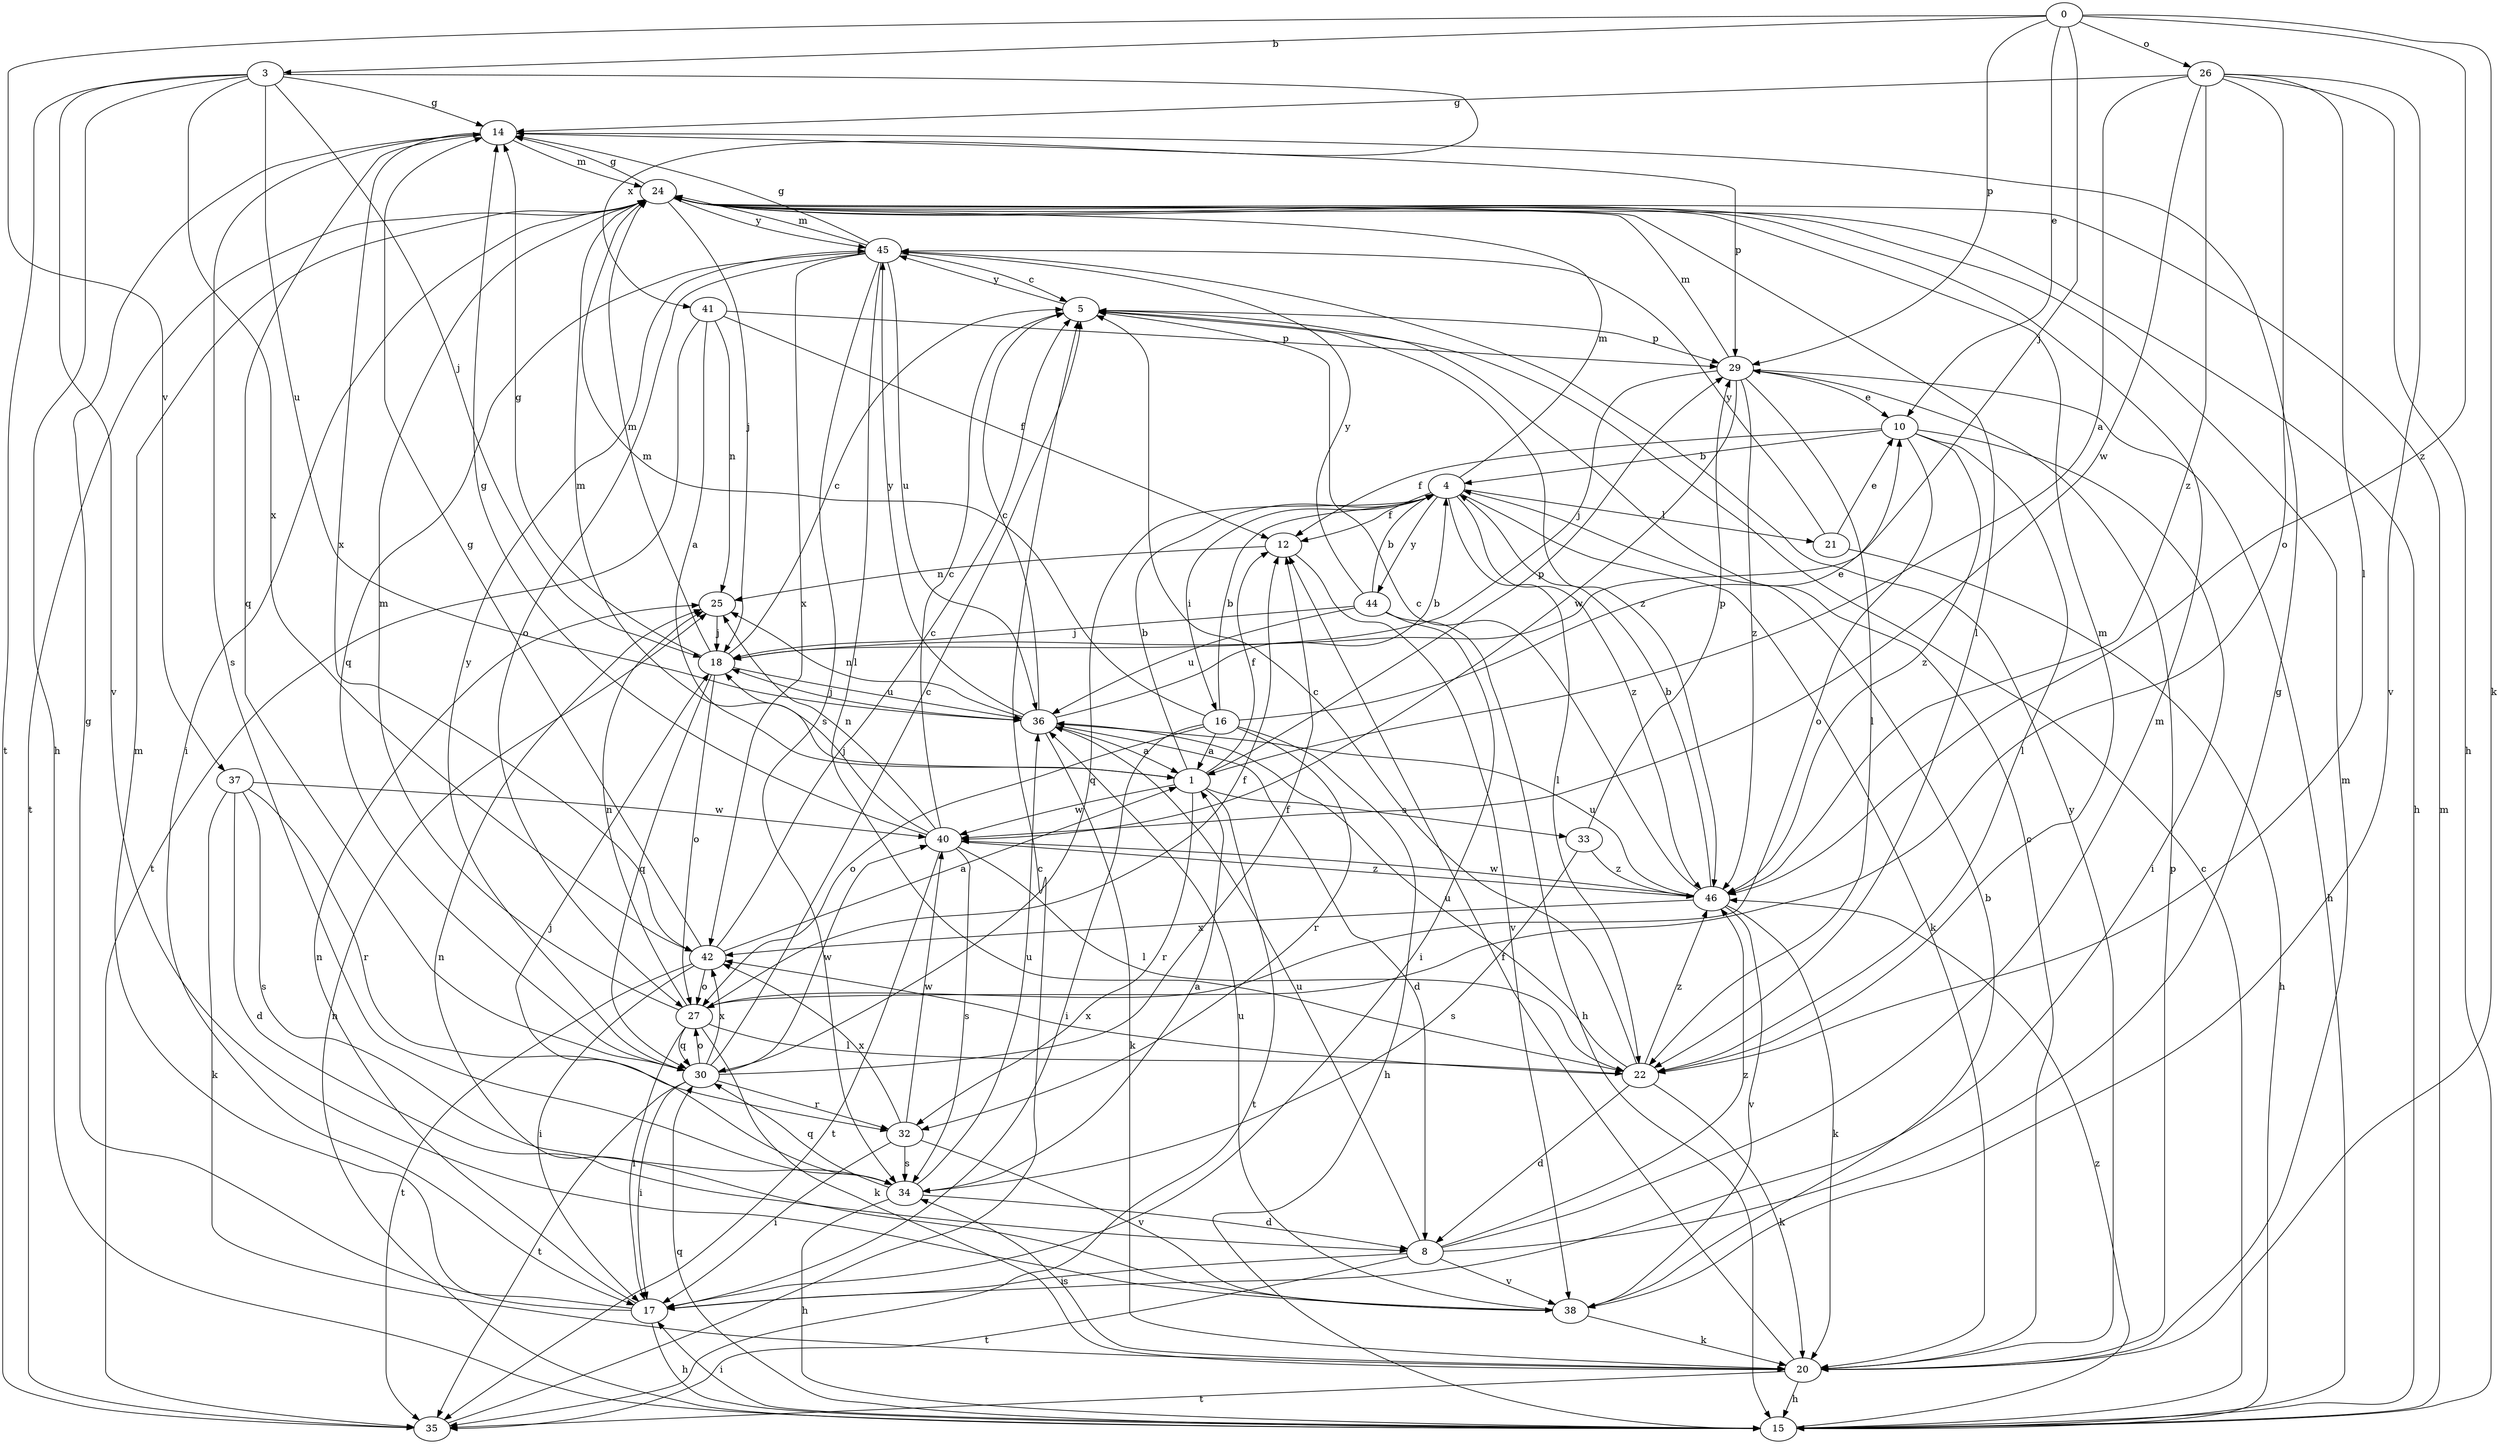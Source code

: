 strict digraph  {
0;
1;
3;
4;
5;
8;
10;
12;
14;
15;
16;
17;
18;
20;
21;
22;
24;
25;
26;
27;
29;
30;
32;
33;
34;
35;
36;
37;
38;
40;
41;
42;
44;
45;
46;
0 -> 3  [label=b];
0 -> 10  [label=e];
0 -> 18  [label=j];
0 -> 20  [label=k];
0 -> 26  [label=o];
0 -> 29  [label=p];
0 -> 37  [label=v];
0 -> 46  [label=z];
1 -> 4  [label=b];
1 -> 12  [label=f];
1 -> 24  [label=m];
1 -> 29  [label=p];
1 -> 32  [label=r];
1 -> 33  [label=s];
1 -> 35  [label=t];
1 -> 40  [label=w];
3 -> 14  [label=g];
3 -> 15  [label=h];
3 -> 18  [label=j];
3 -> 35  [label=t];
3 -> 36  [label=u];
3 -> 38  [label=v];
3 -> 41  [label=x];
3 -> 42  [label=x];
4 -> 12  [label=f];
4 -> 16  [label=i];
4 -> 20  [label=k];
4 -> 21  [label=l];
4 -> 22  [label=l];
4 -> 24  [label=m];
4 -> 30  [label=q];
4 -> 44  [label=y];
4 -> 46  [label=z];
5 -> 29  [label=p];
5 -> 45  [label=y];
5 -> 46  [label=z];
8 -> 14  [label=g];
8 -> 17  [label=i];
8 -> 24  [label=m];
8 -> 35  [label=t];
8 -> 36  [label=u];
8 -> 38  [label=v];
8 -> 46  [label=z];
10 -> 4  [label=b];
10 -> 12  [label=f];
10 -> 17  [label=i];
10 -> 22  [label=l];
10 -> 27  [label=o];
10 -> 46  [label=z];
12 -> 25  [label=n];
12 -> 38  [label=v];
14 -> 24  [label=m];
14 -> 29  [label=p];
14 -> 30  [label=q];
14 -> 34  [label=s];
14 -> 42  [label=x];
15 -> 5  [label=c];
15 -> 17  [label=i];
15 -> 24  [label=m];
15 -> 25  [label=n];
15 -> 30  [label=q];
15 -> 46  [label=z];
16 -> 1  [label=a];
16 -> 4  [label=b];
16 -> 10  [label=e];
16 -> 15  [label=h];
16 -> 17  [label=i];
16 -> 24  [label=m];
16 -> 27  [label=o];
16 -> 32  [label=r];
17 -> 14  [label=g];
17 -> 15  [label=h];
17 -> 24  [label=m];
17 -> 25  [label=n];
18 -> 5  [label=c];
18 -> 14  [label=g];
18 -> 24  [label=m];
18 -> 27  [label=o];
18 -> 30  [label=q];
18 -> 36  [label=u];
20 -> 5  [label=c];
20 -> 12  [label=f];
20 -> 15  [label=h];
20 -> 24  [label=m];
20 -> 29  [label=p];
20 -> 34  [label=s];
20 -> 35  [label=t];
20 -> 45  [label=y];
21 -> 10  [label=e];
21 -> 15  [label=h];
21 -> 45  [label=y];
22 -> 5  [label=c];
22 -> 8  [label=d];
22 -> 20  [label=k];
22 -> 24  [label=m];
22 -> 36  [label=u];
22 -> 42  [label=x];
22 -> 46  [label=z];
24 -> 14  [label=g];
24 -> 15  [label=h];
24 -> 17  [label=i];
24 -> 18  [label=j];
24 -> 22  [label=l];
24 -> 35  [label=t];
24 -> 45  [label=y];
25 -> 18  [label=j];
26 -> 1  [label=a];
26 -> 14  [label=g];
26 -> 15  [label=h];
26 -> 22  [label=l];
26 -> 27  [label=o];
26 -> 38  [label=v];
26 -> 40  [label=w];
26 -> 46  [label=z];
27 -> 12  [label=f];
27 -> 17  [label=i];
27 -> 20  [label=k];
27 -> 22  [label=l];
27 -> 24  [label=m];
27 -> 25  [label=n];
27 -> 30  [label=q];
29 -> 10  [label=e];
29 -> 15  [label=h];
29 -> 18  [label=j];
29 -> 22  [label=l];
29 -> 24  [label=m];
29 -> 40  [label=w];
29 -> 46  [label=z];
30 -> 5  [label=c];
30 -> 12  [label=f];
30 -> 17  [label=i];
30 -> 27  [label=o];
30 -> 32  [label=r];
30 -> 35  [label=t];
30 -> 40  [label=w];
30 -> 42  [label=x];
30 -> 45  [label=y];
32 -> 17  [label=i];
32 -> 34  [label=s];
32 -> 38  [label=v];
32 -> 40  [label=w];
32 -> 42  [label=x];
33 -> 29  [label=p];
33 -> 34  [label=s];
33 -> 46  [label=z];
34 -> 1  [label=a];
34 -> 8  [label=d];
34 -> 15  [label=h];
34 -> 18  [label=j];
34 -> 30  [label=q];
34 -> 36  [label=u];
35 -> 5  [label=c];
36 -> 1  [label=a];
36 -> 4  [label=b];
36 -> 5  [label=c];
36 -> 8  [label=d];
36 -> 18  [label=j];
36 -> 20  [label=k];
36 -> 25  [label=n];
36 -> 45  [label=y];
37 -> 8  [label=d];
37 -> 20  [label=k];
37 -> 32  [label=r];
37 -> 34  [label=s];
37 -> 40  [label=w];
38 -> 4  [label=b];
38 -> 20  [label=k];
38 -> 25  [label=n];
38 -> 36  [label=u];
40 -> 5  [label=c];
40 -> 14  [label=g];
40 -> 18  [label=j];
40 -> 22  [label=l];
40 -> 25  [label=n];
40 -> 34  [label=s];
40 -> 35  [label=t];
40 -> 46  [label=z];
41 -> 1  [label=a];
41 -> 12  [label=f];
41 -> 25  [label=n];
41 -> 29  [label=p];
41 -> 35  [label=t];
42 -> 1  [label=a];
42 -> 5  [label=c];
42 -> 14  [label=g];
42 -> 17  [label=i];
42 -> 27  [label=o];
42 -> 35  [label=t];
44 -> 4  [label=b];
44 -> 15  [label=h];
44 -> 17  [label=i];
44 -> 18  [label=j];
44 -> 36  [label=u];
44 -> 45  [label=y];
45 -> 5  [label=c];
45 -> 14  [label=g];
45 -> 22  [label=l];
45 -> 24  [label=m];
45 -> 27  [label=o];
45 -> 30  [label=q];
45 -> 34  [label=s];
45 -> 36  [label=u];
45 -> 42  [label=x];
46 -> 4  [label=b];
46 -> 5  [label=c];
46 -> 20  [label=k];
46 -> 36  [label=u];
46 -> 38  [label=v];
46 -> 40  [label=w];
46 -> 42  [label=x];
}
